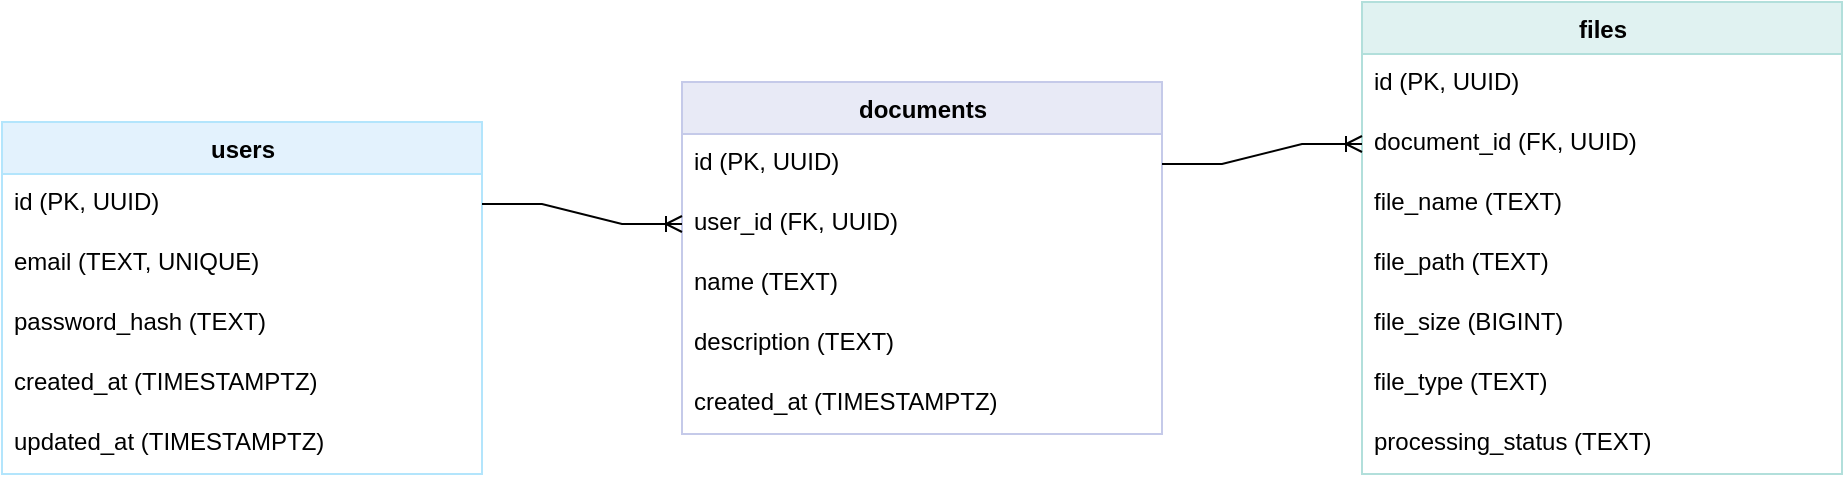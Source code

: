 <mxfile version="27.1.4">
  <diagram name="Database Schema" id="AbCdEfGhIjKlMnOpQrSt">
    <mxGraphModel dx="1188" dy="648" grid="1" gridSize="10" guides="1" tooltips="1" connect="1" arrows="1" fold="1" page="1" pageScale="1" pageWidth="827" pageHeight="1169" math="0" shadow="0">
      <root>
        <mxCell id="0" />
        <mxCell id="1" parent="0" />
        <mxCell id="table-users" value="users" style="swimlane;fontStyle=1;align=center;verticalAlign=top;childLayout=stackLayout;horizontal=1;startSize=26;horizontalStack=0;resizeParent=1;resizeParentMax=0;resizeLast=0;collapsible=1;marginBottom=0;html=1;fillColor=#e3f2fd;strokeColor=#b3e5fc;" parent="1" vertex="1">
          <mxGeometry x="30" y="120" width="240" height="176" as="geometry" />
        </mxCell>
        <mxCell id="user-id" value="id (PK, UUID)" style="text;strokeColor=none;fillColor=none;align=left;verticalAlign=top;spacingLeft=4;spacingRight=4;overflow=hidden;rotatable=0;points=[[0,0.5],[1,0.5]];portConstraint=eastwest;html=1;" parent="table-users" vertex="1">
          <mxGeometry y="26" width="240" height="30" as="geometry" />
        </mxCell>
        <mxCell id="user-email" value="email (TEXT, UNIQUE)" style="text;strokeColor=none;fillColor=none;align=left;verticalAlign=top;spacingLeft=4;spacingRight=4;overflow=hidden;rotatable=0;points=[[0,0.5],[1,0.5]];portConstraint=eastwest;html=1;" parent="table-users" vertex="1">
          <mxGeometry y="56" width="240" height="30" as="geometry" />
        </mxCell>
        <mxCell id="user-password" value="password_hash (TEXT)" style="text;strokeColor=none;fillColor=none;align=left;verticalAlign=top;spacingLeft=4;spacingRight=4;overflow=hidden;rotatable=0;points=[[0,0.5],[1,0.5]];portConstraint=eastwest;html=1;" parent="table-users" vertex="1">
          <mxGeometry y="86" width="240" height="30" as="geometry" />
        </mxCell>
        <mxCell id="user-created" value="created_at (TIMESTAMPTZ)" style="text;strokeColor=none;fillColor=none;align=left;verticalAlign=top;spacingLeft=4;spacingRight=4;overflow=hidden;rotatable=0;points=[[0,0.5],[1,0.5]];portConstraint=eastwest;html=1;" parent="table-users" vertex="1">
          <mxGeometry y="116" width="240" height="30" as="geometry" />
        </mxCell>
        <mxCell id="user-updated" value="updated_at (TIMESTAMPTZ)" style="text;strokeColor=none;fillColor=none;align=left;verticalAlign=top;spacingLeft=4;spacingRight=4;overflow=hidden;rotatable=0;points=[[0,0.5],[1,0.5]];portConstraint=eastwest;html=1;" parent="table-users" vertex="1">
          <mxGeometry y="146" width="240" height="30" as="geometry" />
        </mxCell>
        <mxCell id="table-documents" value="documents" style="swimlane;fontStyle=1;align=center;verticalAlign=top;childLayout=stackLayout;horizontal=1;startSize=26;horizontalStack=0;resizeParent=1;resizeParentMax=0;resizeLast=0;collapsible=1;marginBottom=0;html=1;fillColor=#e8eaf6;strokeColor=#c5cae9;" parent="1" vertex="1">
          <mxGeometry x="370" y="100" width="240" height="176" as="geometry" />
        </mxCell>
        <mxCell id="doc-id" value="id (PK, UUID)" style="text;strokeColor=none;fillColor=none;align=left;verticalAlign=top;spacingLeft=4;spacingRight=4;overflow=hidden;rotatable=0;points=[[0,0.5],[1,0.5]];portConstraint=eastwest;html=1;" parent="table-documents" vertex="1">
          <mxGeometry y="26" width="240" height="30" as="geometry" />
        </mxCell>
        <mxCell id="doc-user-id" value="user_id (FK, UUID)" style="text;strokeColor=none;fillColor=none;align=left;verticalAlign=top;spacingLeft=4;spacingRight=4;overflow=hidden;rotatable=0;points=[[0,0.5],[1,0.5]];portConstraint=eastwest;html=1;" parent="table-documents" vertex="1">
          <mxGeometry y="56" width="240" height="30" as="geometry" />
        </mxCell>
        <mxCell id="doc-name" value="name (TEXT)" style="text;strokeColor=none;fillColor=none;align=left;verticalAlign=top;spacingLeft=4;spacingRight=4;overflow=hidden;rotatable=0;points=[[0,0.5],[1,0.5]];portConstraint=eastwest;html=1;" parent="table-documents" vertex="1">
          <mxGeometry y="86" width="240" height="30" as="geometry" />
        </mxCell>
        <mxCell id="doc-desc" value="description (TEXT)" style="text;strokeColor=none;fillColor=none;align=left;verticalAlign=top;spacingLeft=4;spacingRight=4;overflow=hidden;rotatable=0;points=[[0,0.5],[1,0.5]];portConstraint=eastwest;html=1;" parent="table-documents" vertex="1">
          <mxGeometry y="116" width="240" height="30" as="geometry" />
        </mxCell>
        <mxCell id="doc-created" value="created_at (TIMESTAMPTZ)" style="text;strokeColor=none;fillColor=none;align=left;verticalAlign=top;spacingLeft=4;spacingRight=4;overflow=hidden;rotatable=0;points=[[0,0.5],[1,0.5]];portConstraint=eastwest;html=1;" parent="table-documents" vertex="1">
          <mxGeometry y="146" width="240" height="30" as="geometry" />
        </mxCell>
        <mxCell id="table-files" value="files" style="swimlane;fontStyle=1;align=center;verticalAlign=top;childLayout=stackLayout;horizontal=1;startSize=26;horizontalStack=0;resizeParent=1;resizeParentMax=0;resizeLast=0;collapsible=1;marginBottom=0;html=1;fillColor=#e0f2f1;strokeColor=#b2dfdb;" parent="1" vertex="1">
          <mxGeometry x="710" y="60" width="240" height="236" as="geometry" />
        </mxCell>
        <mxCell id="file-id" value="id (PK, UUID)" style="text;strokeColor=none;fillColor=none;align=left;verticalAlign=top;spacingLeft=4;spacingRight=4;overflow=hidden;rotatable=0;points=[[0,0.5],[1,0.5]];portConstraint=eastwest;html=1;" parent="table-files" vertex="1">
          <mxGeometry y="26" width="240" height="30" as="geometry" />
        </mxCell>
        <mxCell id="file-doc-id" value="document_id (FK, UUID)" style="text;strokeColor=none;fillColor=none;align=left;verticalAlign=top;spacingLeft=4;spacingRight=4;overflow=hidden;rotatable=0;points=[[0,0.5],[1,0.5]];portConstraint=eastwest;html=1;" parent="table-files" vertex="1">
          <mxGeometry y="56" width="240" height="30" as="geometry" />
        </mxCell>
        <mxCell id="file-name" value="file_name (TEXT)" style="text;strokeColor=none;fillColor=none;align=left;verticalAlign=top;spacingLeft=4;spacingRight=4;overflow=hidden;rotatable=0;points=[[0,0.5],[1,0.5]];portConstraint=eastwest;html=1;" parent="table-files" vertex="1">
          <mxGeometry y="86" width="240" height="30" as="geometry" />
        </mxCell>
        <mxCell id="file-path" value="file_path (TEXT)" style="text;strokeColor=none;fillColor=none;align=left;verticalAlign=top;spacingLeft=4;spacingRight=4;overflow=hidden;rotatable=0;points=[[0,0.5],[1,0.5]];portConstraint=eastwest;html=1;" parent="table-files" vertex="1">
          <mxGeometry y="116" width="240" height="30" as="geometry" />
        </mxCell>
        <mxCell id="file-size" value="file_size (BIGINT)" style="text;strokeColor=none;fillColor=none;align=left;verticalAlign=top;spacingLeft=4;spacingRight=4;overflow=hidden;rotatable=0;points=[[0,0.5],[1,0.5]];portConstraint=eastwest;html=1;" parent="table-files" vertex="1">
          <mxGeometry y="146" width="240" height="30" as="geometry" />
        </mxCell>
        <mxCell id="file-type" value="file_type (TEXT)" style="text;strokeColor=none;fillColor=none;align=left;verticalAlign=top;spacingLeft=4;spacingRight=4;overflow=hidden;rotatable=0;points=[[0,0.5],[1,0.5]];portConstraint=eastwest;html=1;" parent="table-files" vertex="1">
          <mxGeometry y="176" width="240" height="30" as="geometry" />
        </mxCell>
        <mxCell id="file-status" value="processing_status (TEXT)" style="text;strokeColor=none;fillColor=none;align=left;verticalAlign=top;spacingLeft=4;spacingRight=4;overflow=hidden;rotatable=0;points=[[0,0.5],[1,0.5]];portConstraint=eastwest;html=1;" parent="table-files" vertex="1">
          <mxGeometry y="206" width="240" height="30" as="geometry" />
        </mxCell>
        <mxCell id="rel-user-doc" value="" style="edgeStyle=entityRelationEdgeStyle;endArrow=ERoneToMany;html=1;rounded=0;entryX=0;entryY=0.5;entryDx=0;entryDy=0;" parent="1" source="user-id" target="doc-user-id" edge="1">
          <mxGeometry width="100" height="100" relative="1" as="geometry">
            <mxPoint x="280" y="86" as="sourcePoint" />
            <mxPoint x="320" y="86" as="targetPoint" />
          </mxGeometry>
        </mxCell>
        <mxCell id="rel-doc-file" value="" style="edgeStyle=entityRelationEdgeStyle;endArrow=ERoneToMany;html=1;rounded=0;entryX=0;entryY=0.5;entryDx=0;entryDy=0;" parent="1" source="doc-id" target="file-doc-id" edge="1">
          <mxGeometry width="100" height="100" relative="1" as="geometry">
            <mxPoint x="560" y="86" as="sourcePoint" />
            <mxPoint x="600" y="86" as="targetPoint" />
          </mxGeometry>
        </mxCell>
      </root>
    </mxGraphModel>
  </diagram>
</mxfile>

